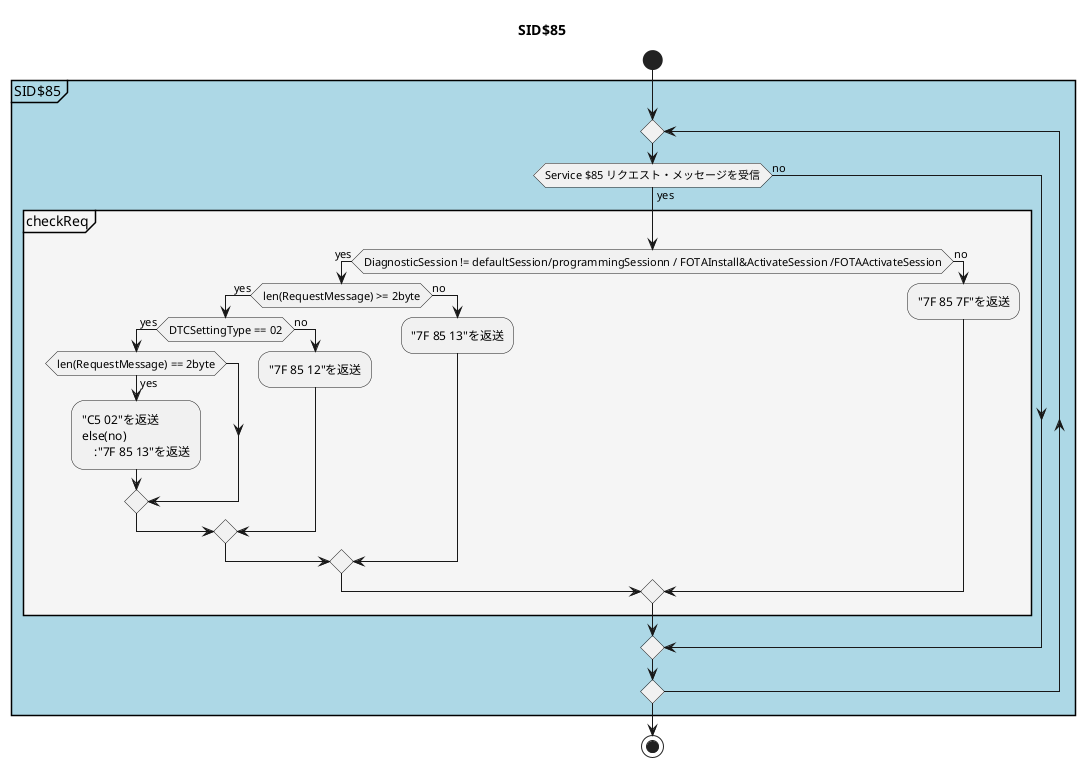 @startuml SID$85
title SID$85
start
    partition SID$85 #LightBlue{
    repeat
    if (Service $85 リクエスト・メッセージを受信) then (yes)

      partition checkReq #WhiteSmoke{

        if (DiagnosticSession != defaultSession/programmingSessionn / FOTAInstall&ActivateSession /FOTAActivateSession) then (yes) 
            if (len(RequestMessage) >= 2byte) then (yes)
                if(DTCSettingType == 02) then (yes)
                    if(len(RequestMessage) == 2byte) then (yes)
                        :"C5 02"を返送
                    else(no)
                        :"7F 85 13"を返送;
                    endif
                else(no)
                    :"7F 85 12"を返送;
                endif
            else(no)
                :"7F 85 13"を返送;
            endif
        else (no)
            :"7F 85 7F"を返送;
        endif
      }

    else (no)

    endif
    repeat while()
    }
stop
@enduml